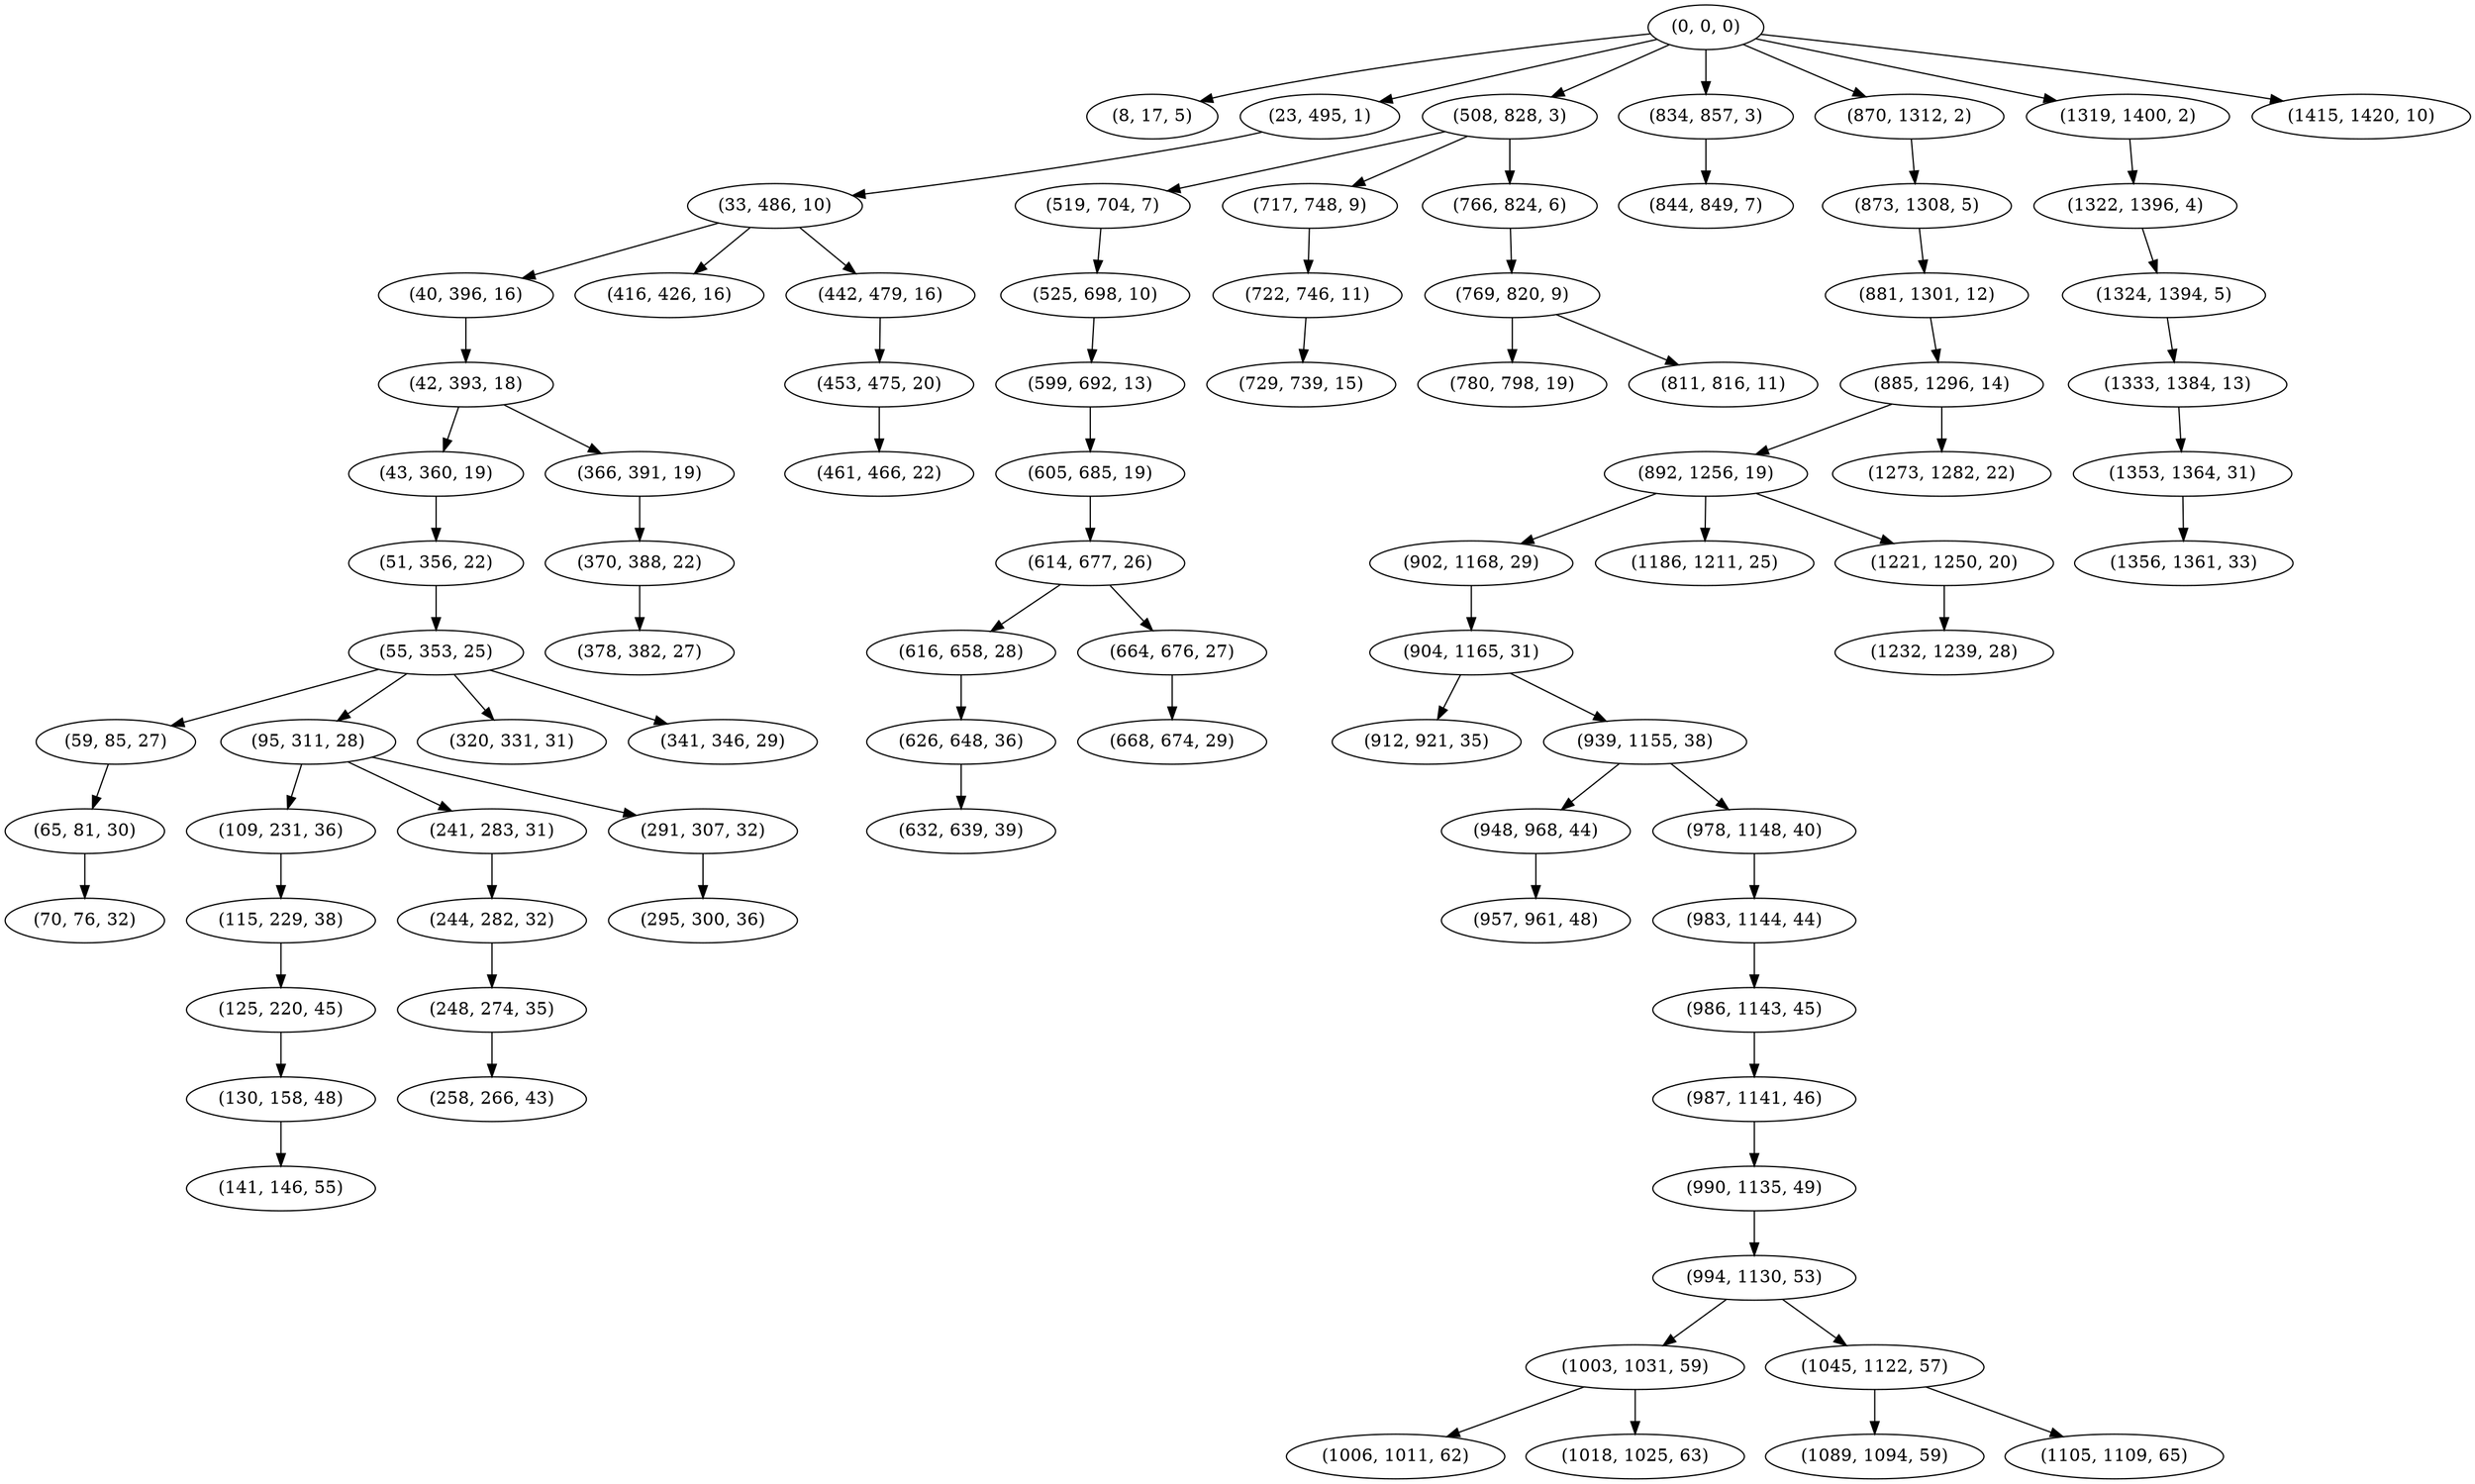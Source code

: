 digraph tree {
    "(0, 0, 0)";
    "(8, 17, 5)";
    "(23, 495, 1)";
    "(33, 486, 10)";
    "(40, 396, 16)";
    "(42, 393, 18)";
    "(43, 360, 19)";
    "(51, 356, 22)";
    "(55, 353, 25)";
    "(59, 85, 27)";
    "(65, 81, 30)";
    "(70, 76, 32)";
    "(95, 311, 28)";
    "(109, 231, 36)";
    "(115, 229, 38)";
    "(125, 220, 45)";
    "(130, 158, 48)";
    "(141, 146, 55)";
    "(241, 283, 31)";
    "(244, 282, 32)";
    "(248, 274, 35)";
    "(258, 266, 43)";
    "(291, 307, 32)";
    "(295, 300, 36)";
    "(320, 331, 31)";
    "(341, 346, 29)";
    "(366, 391, 19)";
    "(370, 388, 22)";
    "(378, 382, 27)";
    "(416, 426, 16)";
    "(442, 479, 16)";
    "(453, 475, 20)";
    "(461, 466, 22)";
    "(508, 828, 3)";
    "(519, 704, 7)";
    "(525, 698, 10)";
    "(599, 692, 13)";
    "(605, 685, 19)";
    "(614, 677, 26)";
    "(616, 658, 28)";
    "(626, 648, 36)";
    "(632, 639, 39)";
    "(664, 676, 27)";
    "(668, 674, 29)";
    "(717, 748, 9)";
    "(722, 746, 11)";
    "(729, 739, 15)";
    "(766, 824, 6)";
    "(769, 820, 9)";
    "(780, 798, 19)";
    "(811, 816, 11)";
    "(834, 857, 3)";
    "(844, 849, 7)";
    "(870, 1312, 2)";
    "(873, 1308, 5)";
    "(881, 1301, 12)";
    "(885, 1296, 14)";
    "(892, 1256, 19)";
    "(902, 1168, 29)";
    "(904, 1165, 31)";
    "(912, 921, 35)";
    "(939, 1155, 38)";
    "(948, 968, 44)";
    "(957, 961, 48)";
    "(978, 1148, 40)";
    "(983, 1144, 44)";
    "(986, 1143, 45)";
    "(987, 1141, 46)";
    "(990, 1135, 49)";
    "(994, 1130, 53)";
    "(1003, 1031, 59)";
    "(1006, 1011, 62)";
    "(1018, 1025, 63)";
    "(1045, 1122, 57)";
    "(1089, 1094, 59)";
    "(1105, 1109, 65)";
    "(1186, 1211, 25)";
    "(1221, 1250, 20)";
    "(1232, 1239, 28)";
    "(1273, 1282, 22)";
    "(1319, 1400, 2)";
    "(1322, 1396, 4)";
    "(1324, 1394, 5)";
    "(1333, 1384, 13)";
    "(1353, 1364, 31)";
    "(1356, 1361, 33)";
    "(1415, 1420, 10)";
    "(0, 0, 0)" -> "(8, 17, 5)";
    "(0, 0, 0)" -> "(23, 495, 1)";
    "(0, 0, 0)" -> "(508, 828, 3)";
    "(0, 0, 0)" -> "(834, 857, 3)";
    "(0, 0, 0)" -> "(870, 1312, 2)";
    "(0, 0, 0)" -> "(1319, 1400, 2)";
    "(0, 0, 0)" -> "(1415, 1420, 10)";
    "(23, 495, 1)" -> "(33, 486, 10)";
    "(33, 486, 10)" -> "(40, 396, 16)";
    "(33, 486, 10)" -> "(416, 426, 16)";
    "(33, 486, 10)" -> "(442, 479, 16)";
    "(40, 396, 16)" -> "(42, 393, 18)";
    "(42, 393, 18)" -> "(43, 360, 19)";
    "(42, 393, 18)" -> "(366, 391, 19)";
    "(43, 360, 19)" -> "(51, 356, 22)";
    "(51, 356, 22)" -> "(55, 353, 25)";
    "(55, 353, 25)" -> "(59, 85, 27)";
    "(55, 353, 25)" -> "(95, 311, 28)";
    "(55, 353, 25)" -> "(320, 331, 31)";
    "(55, 353, 25)" -> "(341, 346, 29)";
    "(59, 85, 27)" -> "(65, 81, 30)";
    "(65, 81, 30)" -> "(70, 76, 32)";
    "(95, 311, 28)" -> "(109, 231, 36)";
    "(95, 311, 28)" -> "(241, 283, 31)";
    "(95, 311, 28)" -> "(291, 307, 32)";
    "(109, 231, 36)" -> "(115, 229, 38)";
    "(115, 229, 38)" -> "(125, 220, 45)";
    "(125, 220, 45)" -> "(130, 158, 48)";
    "(130, 158, 48)" -> "(141, 146, 55)";
    "(241, 283, 31)" -> "(244, 282, 32)";
    "(244, 282, 32)" -> "(248, 274, 35)";
    "(248, 274, 35)" -> "(258, 266, 43)";
    "(291, 307, 32)" -> "(295, 300, 36)";
    "(366, 391, 19)" -> "(370, 388, 22)";
    "(370, 388, 22)" -> "(378, 382, 27)";
    "(442, 479, 16)" -> "(453, 475, 20)";
    "(453, 475, 20)" -> "(461, 466, 22)";
    "(508, 828, 3)" -> "(519, 704, 7)";
    "(508, 828, 3)" -> "(717, 748, 9)";
    "(508, 828, 3)" -> "(766, 824, 6)";
    "(519, 704, 7)" -> "(525, 698, 10)";
    "(525, 698, 10)" -> "(599, 692, 13)";
    "(599, 692, 13)" -> "(605, 685, 19)";
    "(605, 685, 19)" -> "(614, 677, 26)";
    "(614, 677, 26)" -> "(616, 658, 28)";
    "(614, 677, 26)" -> "(664, 676, 27)";
    "(616, 658, 28)" -> "(626, 648, 36)";
    "(626, 648, 36)" -> "(632, 639, 39)";
    "(664, 676, 27)" -> "(668, 674, 29)";
    "(717, 748, 9)" -> "(722, 746, 11)";
    "(722, 746, 11)" -> "(729, 739, 15)";
    "(766, 824, 6)" -> "(769, 820, 9)";
    "(769, 820, 9)" -> "(780, 798, 19)";
    "(769, 820, 9)" -> "(811, 816, 11)";
    "(834, 857, 3)" -> "(844, 849, 7)";
    "(870, 1312, 2)" -> "(873, 1308, 5)";
    "(873, 1308, 5)" -> "(881, 1301, 12)";
    "(881, 1301, 12)" -> "(885, 1296, 14)";
    "(885, 1296, 14)" -> "(892, 1256, 19)";
    "(885, 1296, 14)" -> "(1273, 1282, 22)";
    "(892, 1256, 19)" -> "(902, 1168, 29)";
    "(892, 1256, 19)" -> "(1186, 1211, 25)";
    "(892, 1256, 19)" -> "(1221, 1250, 20)";
    "(902, 1168, 29)" -> "(904, 1165, 31)";
    "(904, 1165, 31)" -> "(912, 921, 35)";
    "(904, 1165, 31)" -> "(939, 1155, 38)";
    "(939, 1155, 38)" -> "(948, 968, 44)";
    "(939, 1155, 38)" -> "(978, 1148, 40)";
    "(948, 968, 44)" -> "(957, 961, 48)";
    "(978, 1148, 40)" -> "(983, 1144, 44)";
    "(983, 1144, 44)" -> "(986, 1143, 45)";
    "(986, 1143, 45)" -> "(987, 1141, 46)";
    "(987, 1141, 46)" -> "(990, 1135, 49)";
    "(990, 1135, 49)" -> "(994, 1130, 53)";
    "(994, 1130, 53)" -> "(1003, 1031, 59)";
    "(994, 1130, 53)" -> "(1045, 1122, 57)";
    "(1003, 1031, 59)" -> "(1006, 1011, 62)";
    "(1003, 1031, 59)" -> "(1018, 1025, 63)";
    "(1045, 1122, 57)" -> "(1089, 1094, 59)";
    "(1045, 1122, 57)" -> "(1105, 1109, 65)";
    "(1221, 1250, 20)" -> "(1232, 1239, 28)";
    "(1319, 1400, 2)" -> "(1322, 1396, 4)";
    "(1322, 1396, 4)" -> "(1324, 1394, 5)";
    "(1324, 1394, 5)" -> "(1333, 1384, 13)";
    "(1333, 1384, 13)" -> "(1353, 1364, 31)";
    "(1353, 1364, 31)" -> "(1356, 1361, 33)";
}
